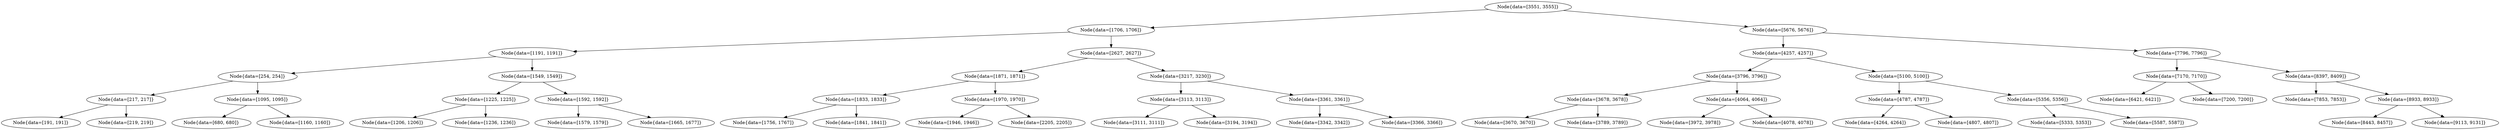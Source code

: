 digraph G{
1510129635 [label="Node{data=[3551, 3555]}"]
1510129635 -> 2050907347
2050907347 [label="Node{data=[1706, 1706]}"]
2050907347 -> 1014565006
1014565006 [label="Node{data=[1191, 1191]}"]
1014565006 -> 1245124890
1245124890 [label="Node{data=[254, 254]}"]
1245124890 -> 92621336
92621336 [label="Node{data=[217, 217]}"]
92621336 -> 223696575
223696575 [label="Node{data=[191, 191]}"]
92621336 -> 2031882979
2031882979 [label="Node{data=[219, 219]}"]
1245124890 -> 185674515
185674515 [label="Node{data=[1095, 1095]}"]
185674515 -> 619406819
619406819 [label="Node{data=[680, 680]}"]
185674515 -> 61620079
61620079 [label="Node{data=[1160, 1160]}"]
1014565006 -> 448708339
448708339 [label="Node{data=[1549, 1549]}"]
448708339 -> 418731780
418731780 [label="Node{data=[1225, 1225]}"]
418731780 -> 1741618564
1741618564 [label="Node{data=[1206, 1206]}"]
418731780 -> 100393301
100393301 [label="Node{data=[1236, 1236]}"]
448708339 -> 1792904767
1792904767 [label="Node{data=[1592, 1592]}"]
1792904767 -> 1487059223
1487059223 [label="Node{data=[1579, 1579]}"]
1792904767 -> 1217416538
1217416538 [label="Node{data=[1665, 1677]}"]
2050907347 -> 314309716
314309716 [label="Node{data=[2627, 2627]}"]
314309716 -> 345060426
345060426 [label="Node{data=[1871, 1871]}"]
345060426 -> 1505123790
1505123790 [label="Node{data=[1833, 1833]}"]
1505123790 -> 327561535
327561535 [label="Node{data=[1756, 1767]}"]
1505123790 -> 1586636359
1586636359 [label="Node{data=[1841, 1841]}"]
345060426 -> 1128032955
1128032955 [label="Node{data=[1970, 1970]}"]
1128032955 -> 680466239
680466239 [label="Node{data=[1946, 1946]}"]
1128032955 -> 170050776
170050776 [label="Node{data=[2205, 2205]}"]
314309716 -> 1171094469
1171094469 [label="Node{data=[3217, 3230]}"]
1171094469 -> 1694804085
1694804085 [label="Node{data=[3113, 3113]}"]
1694804085 -> 904031493
904031493 [label="Node{data=[3111, 3111]}"]
1694804085 -> 704277349
704277349 [label="Node{data=[3194, 3194]}"]
1171094469 -> 130494156
130494156 [label="Node{data=[3361, 3361]}"]
130494156 -> 1195403585
1195403585 [label="Node{data=[3342, 3342]}"]
130494156 -> 1642905321
1642905321 [label="Node{data=[3366, 3366]}"]
1510129635 -> 464994546
464994546 [label="Node{data=[5676, 5676]}"]
464994546 -> 624475142
624475142 [label="Node{data=[4257, 4257]}"]
624475142 -> 1643565953
1643565953 [label="Node{data=[3796, 3796]}"]
1643565953 -> 1701388960
1701388960 [label="Node{data=[3678, 3678]}"]
1701388960 -> 1148735023
1148735023 [label="Node{data=[3670, 3670]}"]
1701388960 -> 608174634
608174634 [label="Node{data=[3789, 3789]}"]
1643565953 -> 1937618936
1937618936 [label="Node{data=[4064, 4064]}"]
1937618936 -> 1596843797
1596843797 [label="Node{data=[3972, 3978]}"]
1937618936 -> 1495454697
1495454697 [label="Node{data=[4078, 4078]}"]
624475142 -> 2102909877
2102909877 [label="Node{data=[5100, 5100]}"]
2102909877 -> 1661690256
1661690256 [label="Node{data=[4787, 4787]}"]
1661690256 -> 1395533739
1395533739 [label="Node{data=[4264, 4264]}"]
1661690256 -> 484187068
484187068 [label="Node{data=[4807, 4807]}"]
2102909877 -> 1603662305
1603662305 [label="Node{data=[5356, 5356]}"]
1603662305 -> 1730813026
1730813026 [label="Node{data=[5333, 5353]}"]
1603662305 -> 1167813715
1167813715 [label="Node{data=[5587, 5587]}"]
464994546 -> 971415207
971415207 [label="Node{data=[7796, 7796]}"]
971415207 -> 1225554563
1225554563 [label="Node{data=[7170, 7170]}"]
1225554563 -> 2121443020
2121443020 [label="Node{data=[6421, 6421]}"]
1225554563 -> 1612031141
1612031141 [label="Node{data=[7200, 7200]}"]
971415207 -> 1829440934
1829440934 [label="Node{data=[8397, 8409]}"]
1829440934 -> 1199155942
1199155942 [label="Node{data=[7853, 7853]}"]
1829440934 -> 752230403
752230403 [label="Node{data=[8933, 8933]}"]
752230403 -> 1638631856
1638631856 [label="Node{data=[8443, 8457]}"]
752230403 -> 1417203230
1417203230 [label="Node{data=[9113, 9131]}"]
}